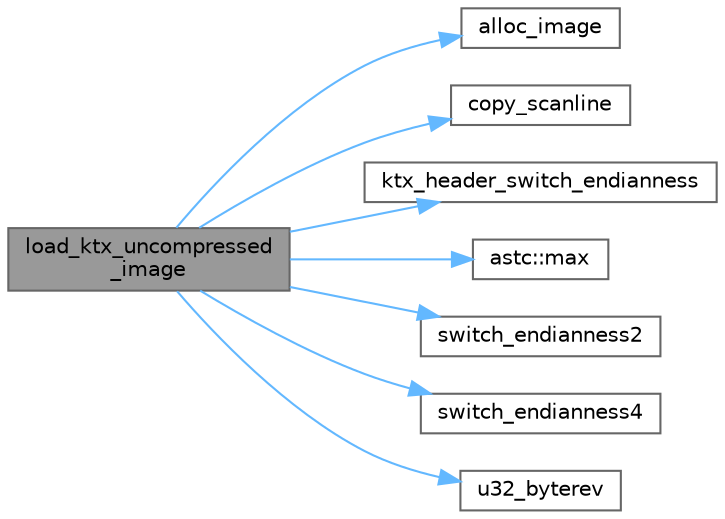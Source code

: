 digraph "load_ktx_uncompressed_image"
{
 // LATEX_PDF_SIZE
  bgcolor="transparent";
  edge [fontname=Helvetica,fontsize=10,labelfontname=Helvetica,labelfontsize=10];
  node [fontname=Helvetica,fontsize=10,shape=box,height=0.2,width=0.4];
  rankdir="LR";
  Node1 [id="Node000001",label="load_ktx_uncompressed\l_image",height=0.2,width=0.4,color="gray40", fillcolor="grey60", style="filled", fontcolor="black",tooltip="Load an uncompressed KTX image using the local custom loader."];
  Node1 -> Node2 [id="edge1_Node000001_Node000002",color="steelblue1",style="solid",tooltip=" "];
  Node2 [id="Node000002",label="alloc_image",height=0.2,width=0.4,color="grey40", fillcolor="white", style="filled",URL="$astcenccli__image_8cpp.html#a860f8be85c860429c0df12b581015b68",tooltip="Functions for creating in-memory ASTC image structures."];
  Node1 -> Node3 [id="edge2_Node000001_Node000003",color="steelblue1",style="solid",tooltip=" "];
  Node3 [id="Node000003",label="copy_scanline",height=0.2,width=0.4,color="grey40", fillcolor="white", style="filled",URL="$astcenccli__image__load__store_8cpp.html#a46a5fd770b78f8512d65273a03d0b6dc",tooltip="Copy a scanline from a source file and expand to a canonical format."];
  Node1 -> Node4 [id="edge3_Node000001_Node000004",color="steelblue1",style="solid",tooltip=" "];
  Node4 [id="Node000004",label="ktx_header_switch_endianness",height=0.2,width=0.4,color="grey40", fillcolor="white", style="filled",URL="$astcenccli__image__load__store_8cpp.html#a7271fdd9dae7875cb69b75377840f1b6",tooltip=" "];
  Node1 -> Node5 [id="edge4_Node000001_Node000005",color="steelblue1",style="solid",tooltip=" "];
  Node5 [id="Node000005",label="astc::max",height=0.2,width=0.4,color="grey40", fillcolor="white", style="filled",URL="$namespaceastc.html#a83a55552d03399cdff6cf2fed8312c9f",tooltip="Return the maximum of two values."];
  Node1 -> Node6 [id="edge5_Node000001_Node000006",color="steelblue1",style="solid",tooltip=" "];
  Node6 [id="Node000006",label="switch_endianness2",height=0.2,width=0.4,color="grey40", fillcolor="white", style="filled",URL="$astcenccli__image__load__store_8cpp.html#a3124957aedb2556d137767f4d044b5bb",tooltip="Swap endianness of N two byte values."];
  Node1 -> Node7 [id="edge6_Node000001_Node000007",color="steelblue1",style="solid",tooltip=" "];
  Node7 [id="Node000007",label="switch_endianness4",height=0.2,width=0.4,color="grey40", fillcolor="white", style="filled",URL="$astcenccli__image__load__store_8cpp.html#af1a6415da320f8926956bd7b314572aa",tooltip="Swap endianness of N four byte values."];
  Node1 -> Node8 [id="edge7_Node000001_Node000008",color="steelblue1",style="solid",tooltip=" "];
  Node8 [id="Node000008",label="u32_byterev",height=0.2,width=0.4,color="grey40", fillcolor="white", style="filled",URL="$astcenccli__image__load__store_8cpp.html#a834ad2434a131242dc4fa6f1856222cb",tooltip="Swap endianness of a u32 value."];
}
